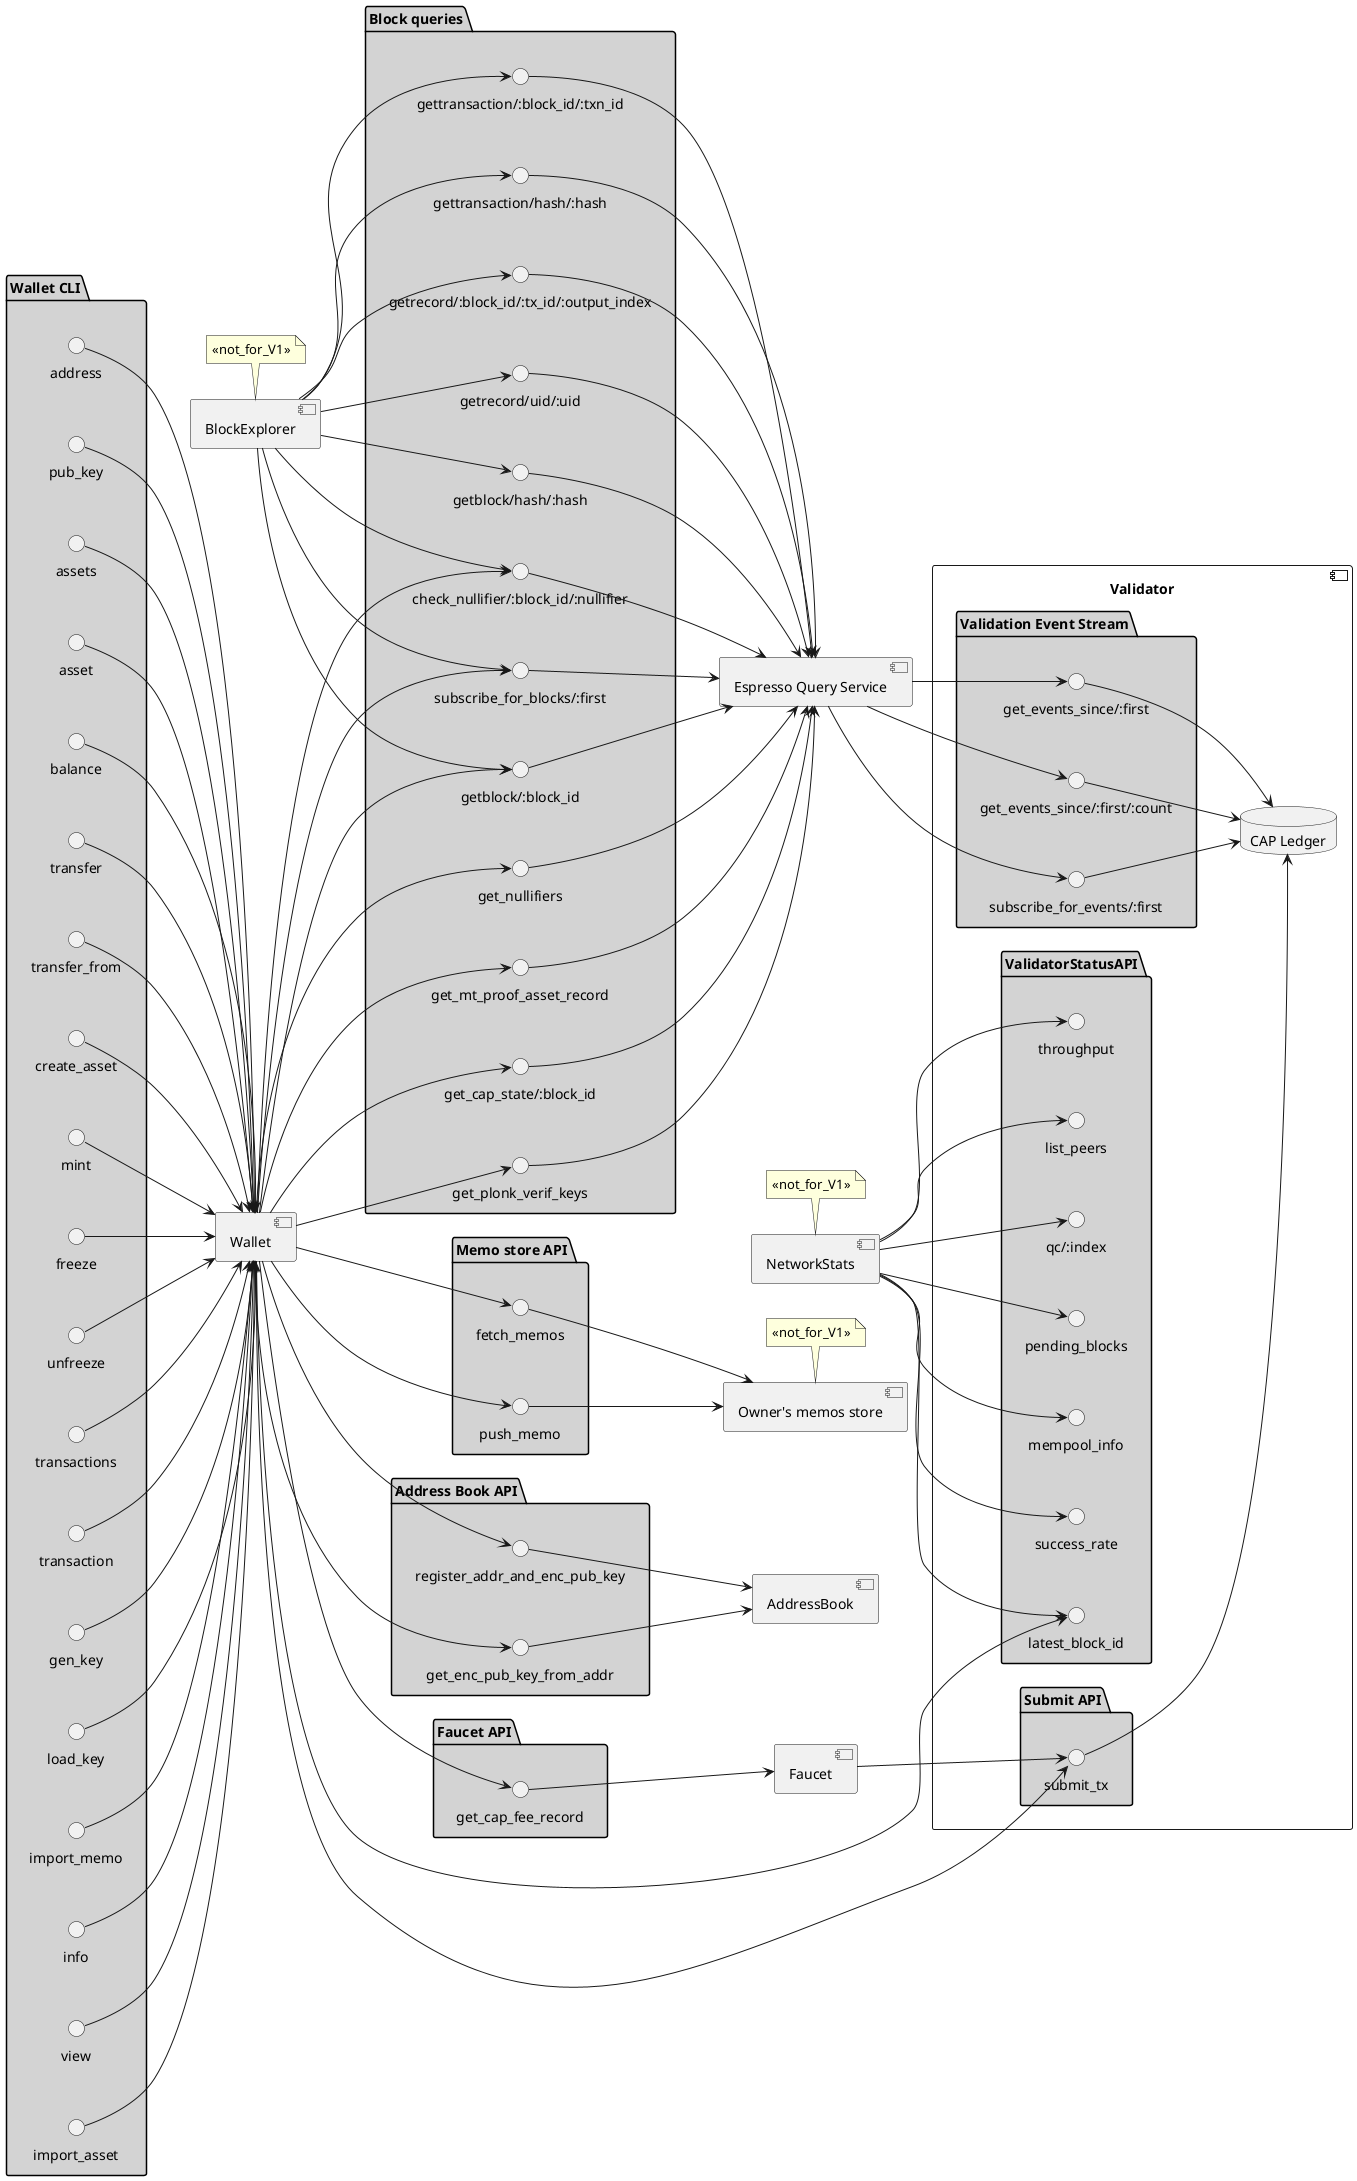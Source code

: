 @startuml

component "Wallet" as Wallet
left to right direction

package "Wallet CLI" #lightgray {
    address --> Wallet
    pub_key --> Wallet
    assets --> Wallet
    asset --> Wallet
    balance --> Wallet
    transfer --> Wallet
    transfer_from --> Wallet
    create_asset --> Wallet
    mint --> Wallet
    freeze --> Wallet
    unfreeze --> Wallet
    transactions --> Wallet
    transaction --> Wallet
    gen_key --> Wallet
    load_key --> Wallet
    import_memo --> Wallet
    info --> Wallet
    view --> Wallet
    import_asset --> Wallet
}

component "Espresso Query Service" as EsQS
component BlockExplorer as BE
note top of BE: <<not_for_V1>>

component NetworkStats as NS
note top of NS: <<not_for_V1>>

[Owner's memos store] as OMS
note top of OMS: <<not_for_V1>>
package "Memo store API" #lightgray {
    interface fetch_memos
    interface push_memo
    fetch_memos --> OMS
    push_memo --> OMS
}

[AddressBook] as AB
package "Address Book API" #lightgray {
    interface register_addr_and_enc_pub_key
    interface get_enc_pub_key_from_addr
    register_addr_and_enc_pub_key --> AB
    get_enc_pub_key_from_addr --> AB
}

[Faucet] as F
package "Faucet API" #lightgray {
    get_cap_fee_record --> F
}

package "Block queries" as BQ #lightgray {
    interface "getblock/:block_id" as get_block_block_id
    interface  "getblock/hash/:hash" as get_block_hash
    interface "subscribe_for_blocks/:first" as sus_blocks_first
    interface  "gettransaction/:block_id/:txn_id" as get_transaction_block_id_tx_id
    interface "gettransaction/hash/:hash" as get_transaction_hash
    interface "getrecord/:block_id/:tx_id/:output_index" as get_record_block_id_tx_id_output_index
    interface "getrecord/uid/:uid" as get_record_uid
    interface "check_nullifier/:block_id/:nullifier" as check_nullifier_block_id_nullifier
    interface "get_cap_state/:block_id" as get_cap_state_block_id

    get_block_block_id --> EsQS
    get_block_hash --> EsQS
    get_transaction_block_id_tx_id --> EsQS
    get_transaction_hash --> EsQS
    get_record_block_id_tx_id_output_index --> EsQS
    get_record_uid --> EsQS
    sus_blocks_first --> EsQS
    check_nullifier_block_id_nullifier --> EsQS

    get_cap_state_block_id --> EsQS
    get_plonk_verif_keys --> EsQS
    get_nullifiers --> EsQS
    get_mt_proof_asset_record --> EsQS

}

component Validator #white {

    package "Submit API" #lightgray {
        interface submit_tx
    }

    package ValidatorStatusAPI #lightgray {
        interface list_peers
        interface "qc/:index" as qc_index
        interface "pending_blocks"
        interface latest_block_id
        interface mempool_info
        interface success_rate
        interface throughput
    }

    package "Validation Event Stream" as VES #lightgray {
        interface "subscribe_for_events/:first" as sus_events_first
        interface  "get_events_since/:first" as get_events_since_first
        interface  "get_events_since/:first/:count" as get_events_since_first_count
    }

    database "CAP Ledger" as CAPLedger{
        submit_tx --> CAPLedger
    }

    sus_events_first --> CAPLedger
    get_events_since_first --> CAPLedger
    get_events_since_first_count --> CAPLedger
}

Wallet --> fetch_memos
Wallet --> submit_tx
Wallet --> push_memo
Wallet --> get_mt_proof_asset_record
Wallet --> register_addr_and_enc_pub_key
Wallet --> get_enc_pub_key_from_addr
Wallet --> get_cap_state_block_id
Wallet --> get_plonk_verif_keys
Wallet --> get_cap_fee_record
Wallet --> get_nullifiers
Wallet --> get_block_block_id
Wallet --> sus_blocks_first
Wallet --> check_nullifier_block_id_nullifier
Wallet --> latest_block_id

BE --> get_block_block_id
BE --> sus_blocks_first
BE --> get_block_hash
BE --> get_transaction_block_id_tx_id
BE --> get_transaction_hash
BE --> get_record_block_id_tx_id_output_index
BE --> get_record_uid
BE --> check_nullifier_block_id_nullifier

NS --> list_peers
NS --> qc_index
NS --> latest_block_id
NS --> pending_blocks
NS --> mempool_info
NS --> success_rate
NS --> throughput

EsQS --> sus_events_first
EsQS --> get_events_since_first
EsQS --> get_events_since_first_count

F --> submit_tx

@enduml
